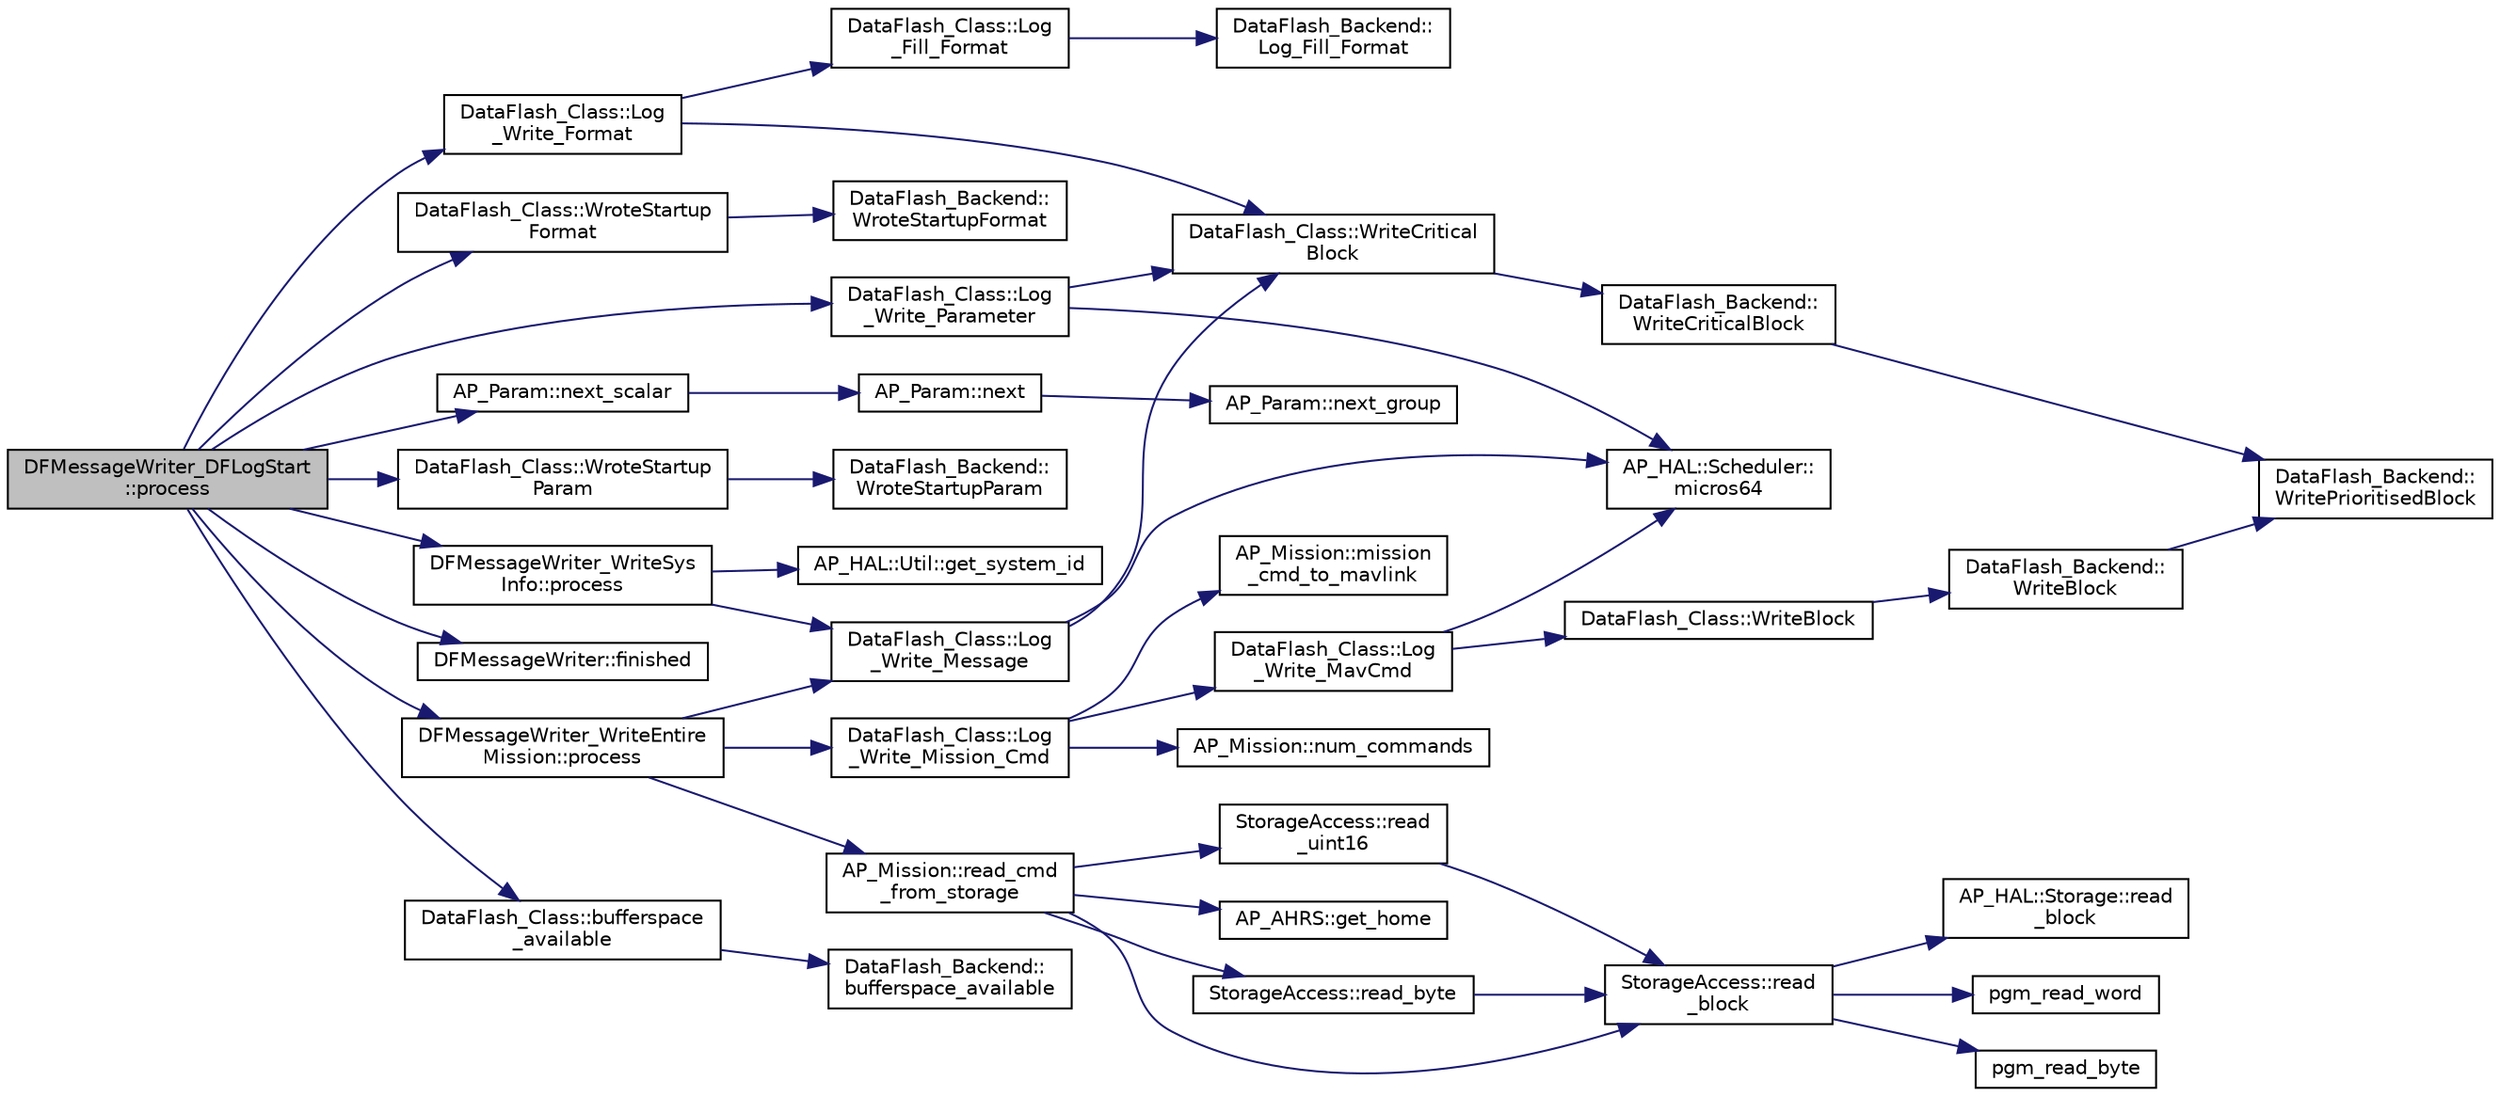 digraph "DFMessageWriter_DFLogStart::process"
{
 // INTERACTIVE_SVG=YES
  edge [fontname="Helvetica",fontsize="10",labelfontname="Helvetica",labelfontsize="10"];
  node [fontname="Helvetica",fontsize="10",shape=record];
  rankdir="LR";
  Node1 [label="DFMessageWriter_DFLogStart\l::process",height=0.2,width=0.4,color="black", fillcolor="grey75", style="filled", fontcolor="black"];
  Node1 -> Node2 [color="midnightblue",fontsize="10",style="solid",fontname="Helvetica"];
  Node2 [label="DataFlash_Class::Log\l_Write_Format",height=0.2,width=0.4,color="black", fillcolor="white", style="filled",URL="$classDataFlash__Class.html#afc587ba5893e0b91d4b962d4d4673ab2"];
  Node2 -> Node3 [color="midnightblue",fontsize="10",style="solid",fontname="Helvetica"];
  Node3 [label="DataFlash_Class::Log\l_Fill_Format",height=0.2,width=0.4,color="black", fillcolor="white", style="filled",URL="$classDataFlash__Class.html#a972466284a00ba479b9752a8fa43415e"];
  Node3 -> Node4 [color="midnightblue",fontsize="10",style="solid",fontname="Helvetica"];
  Node4 [label="DataFlash_Backend::\lLog_Fill_Format",height=0.2,width=0.4,color="black", fillcolor="white", style="filled",URL="$classDataFlash__Backend.html#a7078443c13464225a9368f782451ea1f"];
  Node2 -> Node5 [color="midnightblue",fontsize="10",style="solid",fontname="Helvetica"];
  Node5 [label="DataFlash_Class::WriteCritical\lBlock",height=0.2,width=0.4,color="black", fillcolor="white", style="filled",URL="$classDataFlash__Class.html#a2953e779f3c3587638e1324b1bf9ff33"];
  Node5 -> Node6 [color="midnightblue",fontsize="10",style="solid",fontname="Helvetica"];
  Node6 [label="DataFlash_Backend::\lWriteCriticalBlock",height=0.2,width=0.4,color="black", fillcolor="white", style="filled",URL="$classDataFlash__Backend.html#a5be0a9e566b2b525659756204c3353b7"];
  Node6 -> Node7 [color="midnightblue",fontsize="10",style="solid",fontname="Helvetica"];
  Node7 [label="DataFlash_Backend::\lWritePrioritisedBlock",height=0.2,width=0.4,color="black", fillcolor="white", style="filled",URL="$classDataFlash__Backend.html#a0807326aa0d3df61375bc1c949d2a125"];
  Node1 -> Node8 [color="midnightblue",fontsize="10",style="solid",fontname="Helvetica"];
  Node8 [label="DataFlash_Class::WroteStartup\lFormat",height=0.2,width=0.4,color="black", fillcolor="white", style="filled",URL="$classDataFlash__Class.html#abf28bb9da150eef6d4ac17cf7c2b195c"];
  Node8 -> Node9 [color="midnightblue",fontsize="10",style="solid",fontname="Helvetica"];
  Node9 [label="DataFlash_Backend::\lWroteStartupFormat",height=0.2,width=0.4,color="black", fillcolor="white", style="filled",URL="$classDataFlash__Backend.html#ac23b965f79784ebfc53be74057336f89"];
  Node1 -> Node10 [color="midnightblue",fontsize="10",style="solid",fontname="Helvetica"];
  Node10 [label="DataFlash_Class::Log\l_Write_Parameter",height=0.2,width=0.4,color="black", fillcolor="white", style="filled",URL="$classDataFlash__Class.html#a68caa27202b9ac91c16282bcb2d7f090"];
  Node10 -> Node11 [color="midnightblue",fontsize="10",style="solid",fontname="Helvetica"];
  Node11 [label="AP_HAL::Scheduler::\lmicros64",height=0.2,width=0.4,color="black", fillcolor="white", style="filled",URL="$classAP__HAL_1_1Scheduler.html#acfe178fdca7f8d9b22a939b3aac1a84f"];
  Node10 -> Node5 [color="midnightblue",fontsize="10",style="solid",fontname="Helvetica"];
  Node1 -> Node12 [color="midnightblue",fontsize="10",style="solid",fontname="Helvetica"];
  Node12 [label="AP_Param::next_scalar",height=0.2,width=0.4,color="black", fillcolor="white", style="filled",URL="$classAP__Param.html#a8cf8477edefdb6a0b2173d8229894173"];
  Node12 -> Node13 [color="midnightblue",fontsize="10",style="solid",fontname="Helvetica"];
  Node13 [label="AP_Param::next",height=0.2,width=0.4,color="black", fillcolor="white", style="filled",URL="$classAP__Param.html#ae329f47d0829a6ca578562fbec2d7383"];
  Node13 -> Node14 [color="midnightblue",fontsize="10",style="solid",fontname="Helvetica"];
  Node14 [label="AP_Param::next_group",height=0.2,width=0.4,color="black", fillcolor="white", style="filled",URL="$classAP__Param.html#aa08d36b650929da8d030137ca3dda5b2"];
  Node1 -> Node15 [color="midnightblue",fontsize="10",style="solid",fontname="Helvetica"];
  Node15 [label="DataFlash_Class::WroteStartup\lParam",height=0.2,width=0.4,color="black", fillcolor="white", style="filled",URL="$classDataFlash__Class.html#a012e777437be3bba60d7793fd0d36926"];
  Node15 -> Node16 [color="midnightblue",fontsize="10",style="solid",fontname="Helvetica"];
  Node16 [label="DataFlash_Backend::\lWroteStartupParam",height=0.2,width=0.4,color="black", fillcolor="white", style="filled",URL="$classDataFlash__Backend.html#adf2281e4544e6be93d519c67a52d0c35"];
  Node1 -> Node17 [color="midnightblue",fontsize="10",style="solid",fontname="Helvetica"];
  Node17 [label="DFMessageWriter_WriteSys\lInfo::process",height=0.2,width=0.4,color="black", fillcolor="white", style="filled",URL="$classDFMessageWriter__WriteSysInfo.html#a58c7b3822a65bb8415b33960266a1e83"];
  Node17 -> Node18 [color="midnightblue",fontsize="10",style="solid",fontname="Helvetica"];
  Node18 [label="DataFlash_Class::Log\l_Write_Message",height=0.2,width=0.4,color="black", fillcolor="white", style="filled",URL="$classDataFlash__Class.html#a6fe317bbfbfeb7d755823d95769d2176"];
  Node18 -> Node11 [color="midnightblue",fontsize="10",style="solid",fontname="Helvetica"];
  Node18 -> Node5 [color="midnightblue",fontsize="10",style="solid",fontname="Helvetica"];
  Node17 -> Node19 [color="midnightblue",fontsize="10",style="solid",fontname="Helvetica"];
  Node19 [label="AP_HAL::Util::get_system_id",height=0.2,width=0.4,color="black", fillcolor="white", style="filled",URL="$classAP__HAL_1_1Util.html#a6772b40dba50acc0e81803c33f5b5860"];
  Node1 -> Node20 [color="midnightblue",fontsize="10",style="solid",fontname="Helvetica"];
  Node20 [label="DFMessageWriter::finished",height=0.2,width=0.4,color="black", fillcolor="white", style="filled",URL="$classDFMessageWriter.html#a7acd177fa3b6820cb0a95a19e82cfe98"];
  Node1 -> Node21 [color="midnightblue",fontsize="10",style="solid",fontname="Helvetica"];
  Node21 [label="DFMessageWriter_WriteEntire\lMission::process",height=0.2,width=0.4,color="black", fillcolor="white", style="filled",URL="$classDFMessageWriter__WriteEntireMission.html#a157afd1587cb4756d21bfd04bd64fdd1"];
  Node21 -> Node18 [color="midnightblue",fontsize="10",style="solid",fontname="Helvetica"];
  Node21 -> Node22 [color="midnightblue",fontsize="10",style="solid",fontname="Helvetica"];
  Node22 [label="AP_Mission::read_cmd\l_from_storage",height=0.2,width=0.4,color="black", fillcolor="white", style="filled",URL="$classAP__Mission.html#afa29a34a739b0fc995194412dde6e532"];
  Node22 -> Node23 [color="midnightblue",fontsize="10",style="solid",fontname="Helvetica"];
  Node23 [label="AP_AHRS::get_home",height=0.2,width=0.4,color="black", fillcolor="white", style="filled",URL="$classAP__AHRS.html#aea45b16e6469a3b392b8bf52fb864732"];
  Node22 -> Node24 [color="midnightblue",fontsize="10",style="solid",fontname="Helvetica"];
  Node24 [label="StorageAccess::read_byte",height=0.2,width=0.4,color="black", fillcolor="white", style="filled",URL="$classStorageAccess.html#a9a3fc24569bd437ffcb41de520bb3955"];
  Node24 -> Node25 [color="midnightblue",fontsize="10",style="solid",fontname="Helvetica"];
  Node25 [label="StorageAccess::read\l_block",height=0.2,width=0.4,color="black", fillcolor="white", style="filled",URL="$classStorageAccess.html#ab2a8575d541549a15645edc360fdaa91"];
  Node25 -> Node26 [color="midnightblue",fontsize="10",style="solid",fontname="Helvetica"];
  Node26 [label="pgm_read_word",height=0.2,width=0.4,color="black", fillcolor="white", style="filled",URL="$AP__Progmem_8h.html#a9fc333349fa71fdc21a2d5152c5e23a2"];
  Node25 -> Node27 [color="midnightblue",fontsize="10",style="solid",fontname="Helvetica"];
  Node27 [label="pgm_read_byte",height=0.2,width=0.4,color="black", fillcolor="white", style="filled",URL="$AP__Progmem_8h.html#a1514e0408e036062b4af844baaf567da"];
  Node25 -> Node28 [color="midnightblue",fontsize="10",style="solid",fontname="Helvetica"];
  Node28 [label="AP_HAL::Storage::read\l_block",height=0.2,width=0.4,color="black", fillcolor="white", style="filled",URL="$classAP__HAL_1_1Storage.html#a1c3b1e80b0bec7d4bacd3ecbefb3b3f3"];
  Node22 -> Node29 [color="midnightblue",fontsize="10",style="solid",fontname="Helvetica"];
  Node29 [label="StorageAccess::read\l_uint16",height=0.2,width=0.4,color="black", fillcolor="white", style="filled",URL="$classStorageAccess.html#ac7ca06ca086f97a302e94ecaf9b18b80"];
  Node29 -> Node25 [color="midnightblue",fontsize="10",style="solid",fontname="Helvetica"];
  Node22 -> Node25 [color="midnightblue",fontsize="10",style="solid",fontname="Helvetica"];
  Node21 -> Node30 [color="midnightblue",fontsize="10",style="solid",fontname="Helvetica"];
  Node30 [label="DataFlash_Class::Log\l_Write_Mission_Cmd",height=0.2,width=0.4,color="black", fillcolor="white", style="filled",URL="$classDataFlash__Class.html#a8b156e2ea20fa8114326def2361cbe38"];
  Node30 -> Node31 [color="midnightblue",fontsize="10",style="solid",fontname="Helvetica"];
  Node31 [label="AP_Mission::mission\l_cmd_to_mavlink",height=0.2,width=0.4,color="black", fillcolor="white", style="filled",URL="$classAP__Mission.html#a47a4c5ef589ff9050cb9f80506ad9746"];
  Node30 -> Node32 [color="midnightblue",fontsize="10",style="solid",fontname="Helvetica"];
  Node32 [label="DataFlash_Class::Log\l_Write_MavCmd",height=0.2,width=0.4,color="black", fillcolor="white", style="filled",URL="$classDataFlash__Class.html#a77846cd4f1f576b27b5ba1b7a948d466"];
  Node32 -> Node11 [color="midnightblue",fontsize="10",style="solid",fontname="Helvetica"];
  Node32 -> Node33 [color="midnightblue",fontsize="10",style="solid",fontname="Helvetica"];
  Node33 [label="DataFlash_Class::WriteBlock",height=0.2,width=0.4,color="black", fillcolor="white", style="filled",URL="$classDataFlash__Class.html#a2838cdd106ad3dd8da69a45dd64117ca"];
  Node33 -> Node34 [color="midnightblue",fontsize="10",style="solid",fontname="Helvetica"];
  Node34 [label="DataFlash_Backend::\lWriteBlock",height=0.2,width=0.4,color="black", fillcolor="white", style="filled",URL="$classDataFlash__Backend.html#aed94b3ad1fd7333ddd7c2e20c3433d52"];
  Node34 -> Node7 [color="midnightblue",fontsize="10",style="solid",fontname="Helvetica"];
  Node30 -> Node35 [color="midnightblue",fontsize="10",style="solid",fontname="Helvetica"];
  Node35 [label="AP_Mission::num_commands",height=0.2,width=0.4,color="black", fillcolor="white", style="filled",URL="$classAP__Mission.html#a3d45d873b8f9e2ebf0d020ce26db957d",tooltip="num_commands - returns total number of commands in the mission "];
  Node1 -> Node36 [color="midnightblue",fontsize="10",style="solid",fontname="Helvetica"];
  Node36 [label="DataFlash_Class::bufferspace\l_available",height=0.2,width=0.4,color="black", fillcolor="white", style="filled",URL="$classDataFlash__Class.html#a44d696d04d974d4666bca5b0657b7f64"];
  Node36 -> Node37 [color="midnightblue",fontsize="10",style="solid",fontname="Helvetica"];
  Node37 [label="DataFlash_Backend::\lbufferspace_available",height=0.2,width=0.4,color="black", fillcolor="white", style="filled",URL="$classDataFlash__Backend.html#a0e12cf8039508955d90457b65b806dff"];
}
